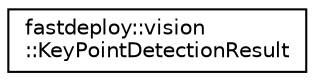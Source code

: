 digraph "Graphical Class Hierarchy"
{
  edge [fontname="Helvetica",fontsize="10",labelfontname="Helvetica",labelfontsize="10"];
  node [fontname="Helvetica",fontsize="10",shape=record];
  rankdir="LR";
  Node1 [label="fastdeploy::vision\l::KeyPointDetectionResult",height=0.2,width=0.4,color="black", fillcolor="white", style="filled",URL="$structfastdeploy_1_1vision_1_1KeyPointDetectionResult.html",tooltip="KeyPoint Detection result structure for all the keypoint detection models. "];
}
